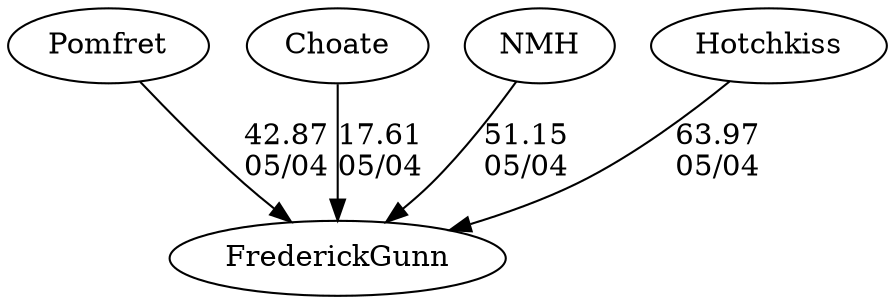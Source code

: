 digraph boys3foursFrederickGunn {Pomfret [URL="boys3foursFrederickGunnPomfret.html"];FrederickGunn [URL="boys3foursFrederickGunnFrederickGunn.html"];Choate [URL="boys3foursFrederickGunnChoate.html"];NMH [URL="boys3foursFrederickGunnNMH.html"];Hotchkiss [URL="boys3foursFrederickGunnHotchkiss.html"];NMH -> FrederickGunn[label="51.15
05/04", weight="49", tooltip="Founder's Day Regatta			
", URL="", random="random"]; 
Pomfret -> FrederickGunn[label="42.87
05/04", weight="58", tooltip="Founder's Day Regatta			
", URL="", random="random"]; 
Choate -> FrederickGunn[label="17.61
05/04", weight="83", tooltip="Founder's Day Regatta			
", URL="", random="random"]; 
Hotchkiss -> FrederickGunn[label="63.97
05/04", weight="37", tooltip="Founder's Day Regatta			
", URL="", random="random"]}